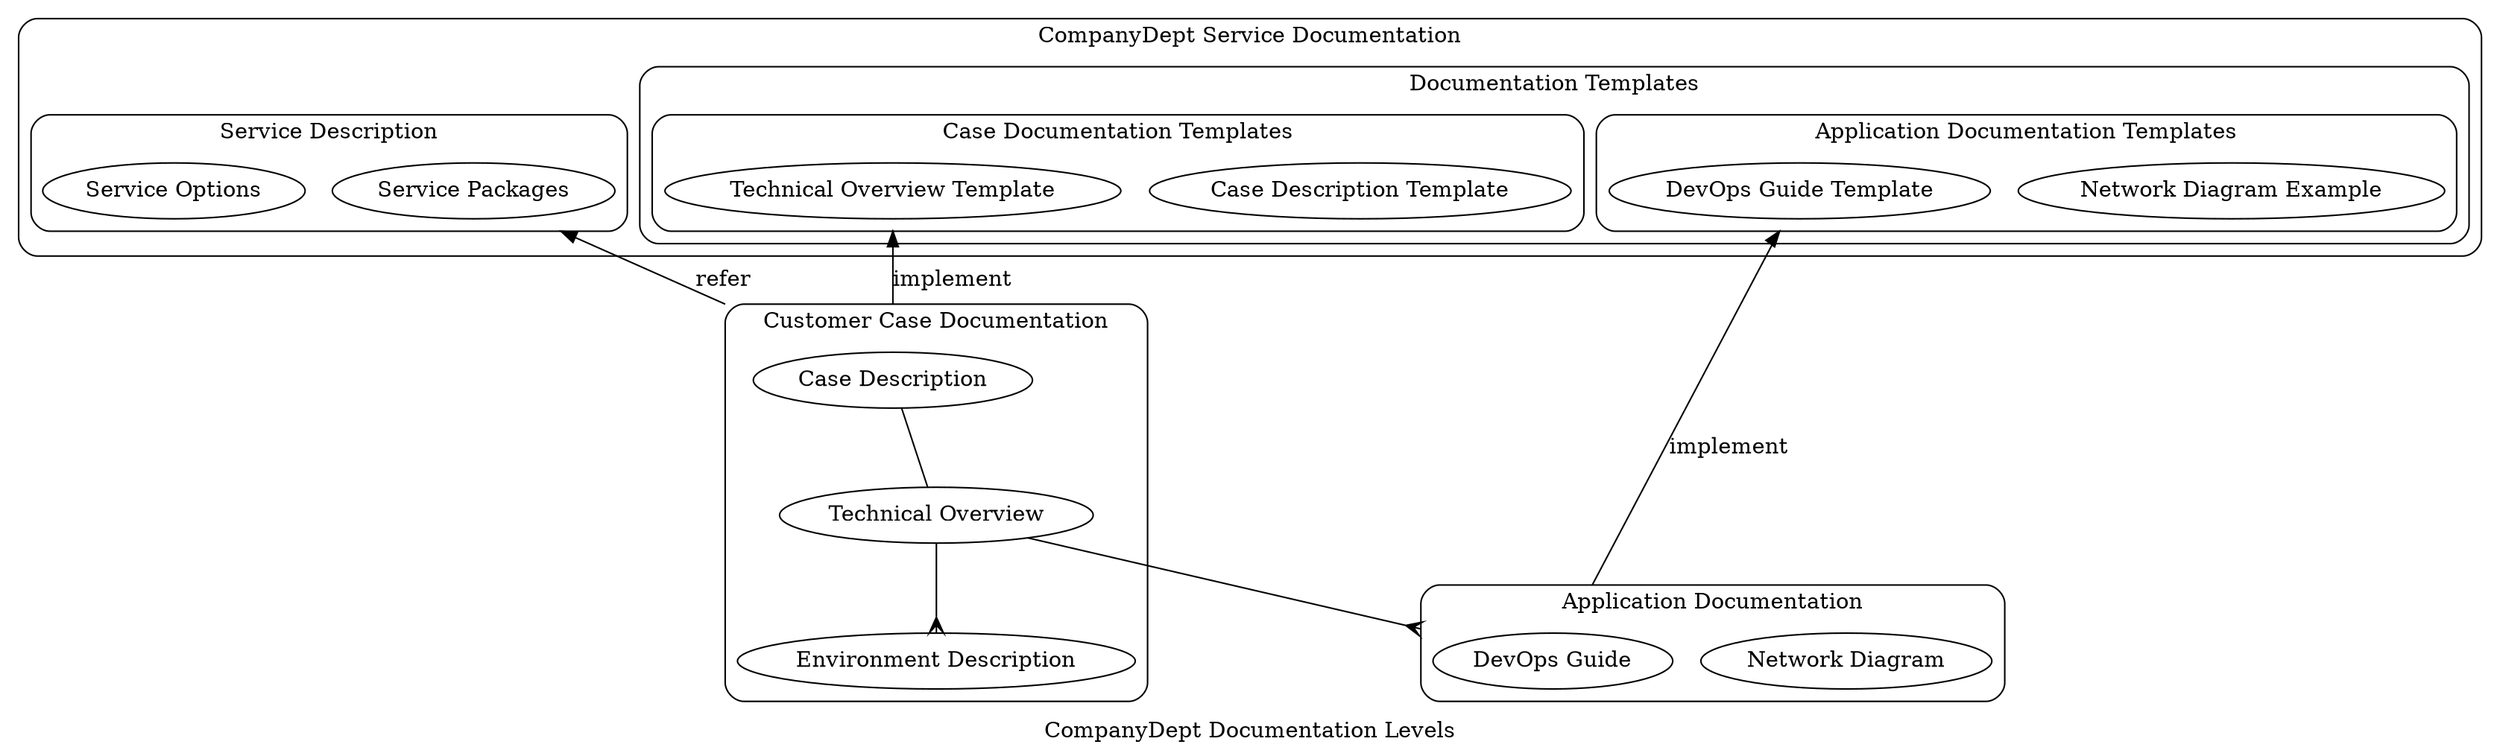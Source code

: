 digraph documentation_levels {
	graph [compound=true];
	style="rounded" ;
	label = "CompanyDept Documentation Levels";

	subgraph cluster_service {
		label = "CompanyDept Service Documentation";
		subgraph cluster_description {
			label = "Service Description";
			"Service Packages";
			"Service Options";
		}
		subgraph cluster_templates {
			label = "Documentation Templates";

			subgraph cluster_case_templates {
				label = "Case Documentation Templates";
				"Case Description Template";
				"Technical Overview Template";
			}
			subgraph cluster_app_templates {
				label = "Application Documentation Templates";
				"Network Diagram Example";
				"DevOps Guide Template";
			}
		}
	} 
	subgraph cluster_case {
		label = "Customer Case Documentation";
		"Case Description" -> "Technical Overview" [arrowhead=none];
		"Technical Overview" -> "Environment Description" [arrowhead=crow];
	} 
	subgraph cluster_app {
		label = "Application Documentation";
		"Network Diagram";
		"DevOps Guide";
	}
	"Service Packages" -> "Case Description"
[label=refer,dir=back,lhead=cluster_case,ltail=cluster_description];
	"Technical Overview Template" -> "Case Description"
[label=implement,dir=back,lhead=cluster_case,ltail=cluster_case_templates];
	"Technical Overview" -> "DevOps Guide" [arrowhead=crow,lhead=cluster_app];
	"DevOps Guide Template" -> "DevOps Guide"
[label=implement,dir=back,lhead=cluster_app,ltail=cluster_app_templates];
}

// you could check the generated pic from:
// http://www.webgraphviz.com/
// dot -Tsvg input.dot > output.svg
